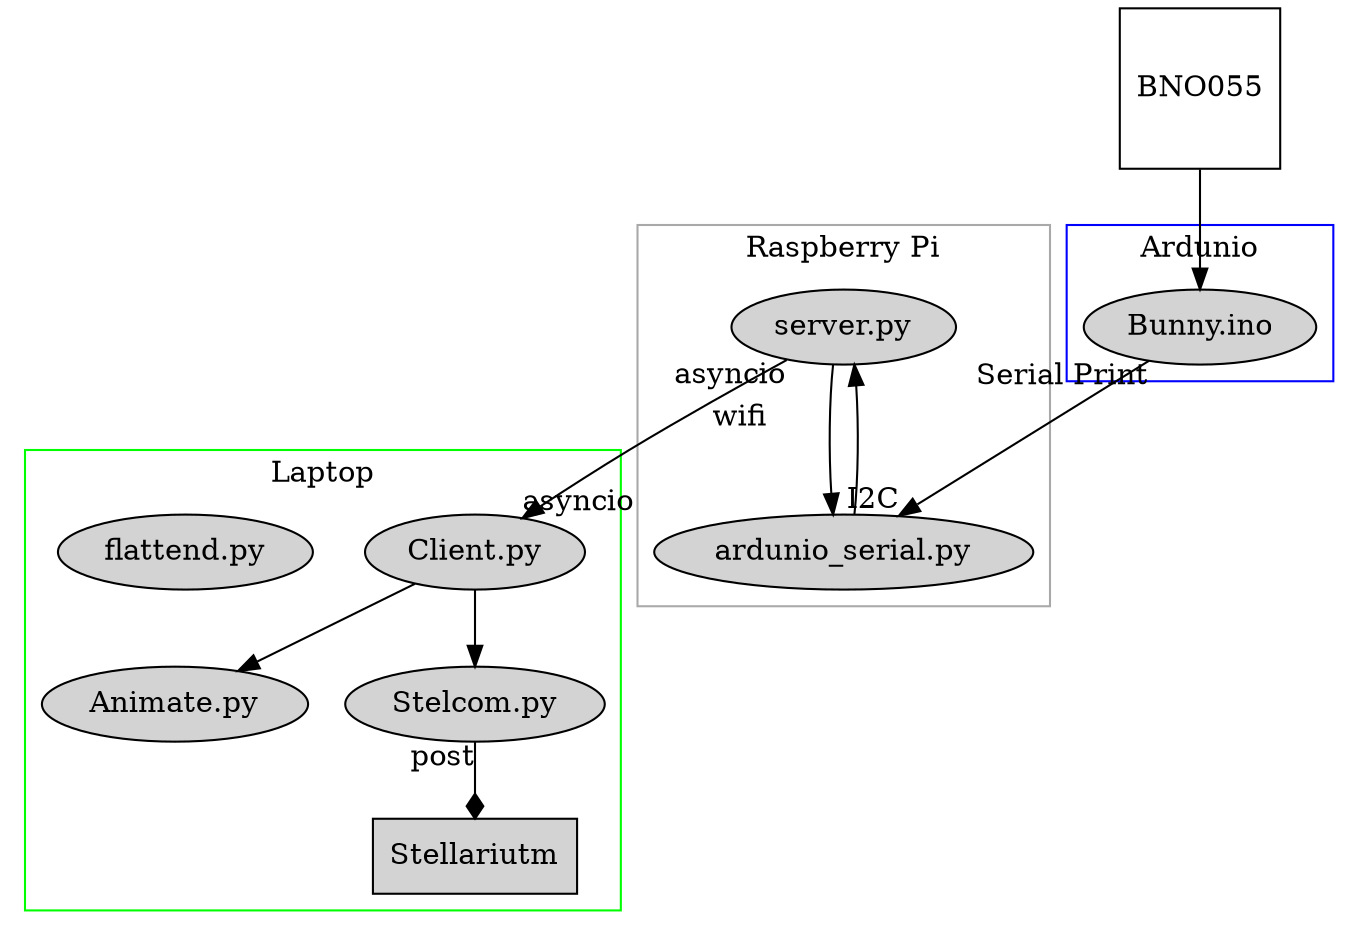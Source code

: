 
digraph {
	layout=dot
	subgraph cluster_Arduino {
		color=blue;
		node [style=filled];
		"Bunny.ino" ;
		label = "Ardunio";
		}

	subgraph cluster_Rpi {
		color=darkgrey;
		node [style=filled];
		"server.py" -> "ardunio_serial.py";
		label = "Raspberry Pi";
		}


	subgraph cluster_Laptop {
		color=green;
		node [style=filled];
		"Client.py"->"Animate.py", "Stelcom.py";
		"Stellariutm", "flattend.py";
		label = "Laptop";
		}

	BNO055 -> "Bunny.ino"
	BNO055 [shape=square]
	"Bunny.ino" -> "ardunio_serial.py" [taillabel = "Serial Print", headlabel = "I2C"]
	"server.py" ->"Client.py" [taillabel="asyncio", label = "wifi", headlabel = "asyncio" ]
	"Stelcom.py"-> "Stellariutm"[taillabel = "post", arrowhead = diamond]
	"ardunio_serial.py"->"server.py"
	"Stellariutm" [shape=arrow];



}
